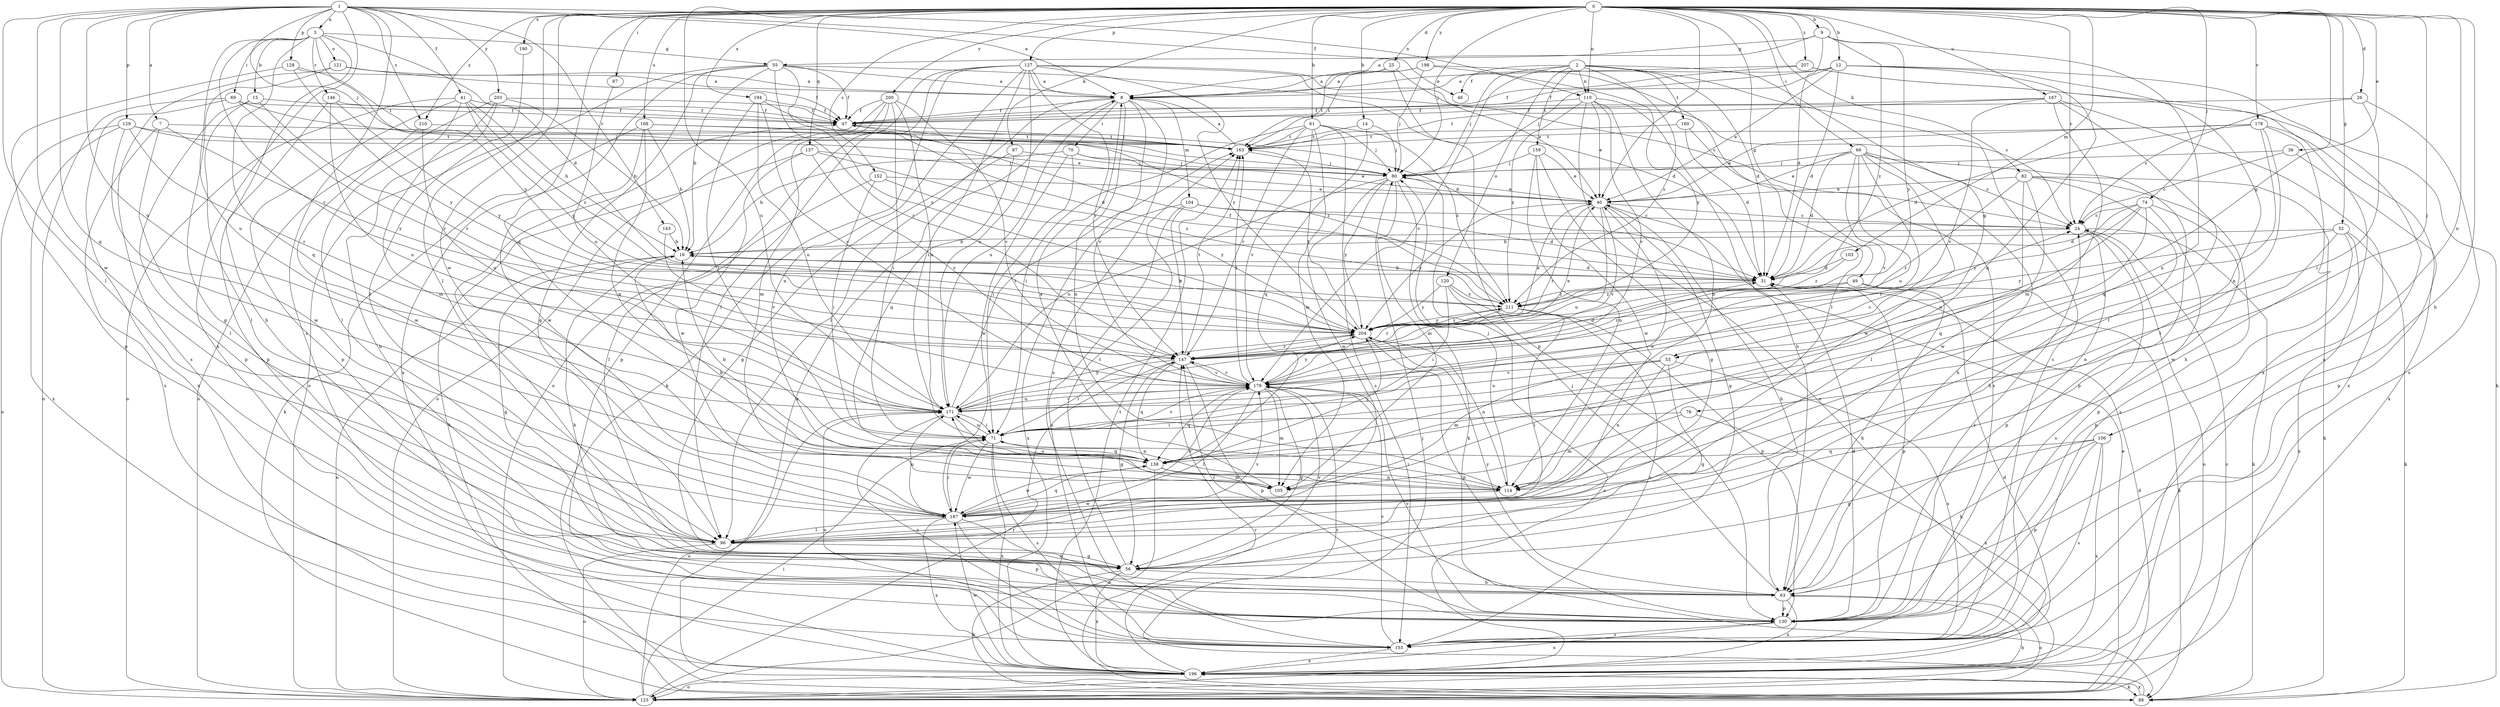 strict digraph  {
0;
1;
2;
3;
7;
8;
9;
12;
14;
15;
16;
24;
25;
26;
31;
36;
40;
41;
46;
47;
49;
52;
53;
55;
56;
61;
63;
66;
67;
69;
70;
71;
74;
76;
80;
82;
87;
88;
96;
103;
104;
105;
106;
110;
114;
120;
121;
123;
127;
128;
129;
130;
137;
138;
143;
146;
147;
152;
155;
159;
160;
163;
167;
168;
171;
178;
179;
187;
190;
194;
196;
198;
200;
203;
204;
207;
210;
211;
0 -> 9  [label=b];
0 -> 12  [label=b];
0 -> 14  [label=b];
0 -> 24  [label=c];
0 -> 25  [label=d];
0 -> 26  [label=d];
0 -> 36  [label=e];
0 -> 40  [label=e];
0 -> 49  [label=g];
0 -> 52  [label=g];
0 -> 53  [label=g];
0 -> 61  [label=h];
0 -> 63  [label=h];
0 -> 66  [label=i];
0 -> 67  [label=i];
0 -> 74  [label=j];
0 -> 76  [label=j];
0 -> 80  [label=j];
0 -> 82  [label=k];
0 -> 87  [label=k];
0 -> 96  [label=l];
0 -> 103  [label=m];
0 -> 106  [label=n];
0 -> 110  [label=n];
0 -> 127  [label=p];
0 -> 137  [label=q];
0 -> 138  [label=q];
0 -> 152  [label=s];
0 -> 167  [label=u];
0 -> 168  [label=u];
0 -> 171  [label=u];
0 -> 178  [label=v];
0 -> 187  [label=w];
0 -> 190  [label=x];
0 -> 194  [label=x];
0 -> 198  [label=y];
0 -> 200  [label=y];
0 -> 207  [label=z];
0 -> 210  [label=z];
1 -> 3  [label=a];
1 -> 7  [label=a];
1 -> 8  [label=a];
1 -> 41  [label=f];
1 -> 46  [label=f];
1 -> 80  [label=j];
1 -> 96  [label=l];
1 -> 110  [label=n];
1 -> 128  [label=p];
1 -> 129  [label=p];
1 -> 138  [label=q];
1 -> 143  [label=r];
1 -> 155  [label=s];
1 -> 171  [label=u];
1 -> 187  [label=w];
1 -> 196  [label=x];
1 -> 203  [label=y];
1 -> 210  [label=z];
2 -> 31  [label=d];
2 -> 46  [label=f];
2 -> 53  [label=g];
2 -> 80  [label=j];
2 -> 110  [label=n];
2 -> 120  [label=o];
2 -> 155  [label=s];
2 -> 159  [label=t];
2 -> 160  [label=t];
2 -> 179  [label=v];
2 -> 211  [label=z];
3 -> 15  [label=b];
3 -> 31  [label=d];
3 -> 55  [label=g];
3 -> 63  [label=h];
3 -> 69  [label=i];
3 -> 121  [label=o];
3 -> 138  [label=q];
3 -> 146  [label=r];
3 -> 147  [label=r];
3 -> 171  [label=u];
3 -> 204  [label=y];
7 -> 96  [label=l];
7 -> 155  [label=s];
7 -> 163  [label=t];
7 -> 204  [label=y];
8 -> 47  [label=f];
8 -> 70  [label=i];
8 -> 96  [label=l];
8 -> 104  [label=m];
8 -> 114  [label=n];
8 -> 155  [label=s];
8 -> 171  [label=u];
8 -> 179  [label=v];
9 -> 8  [label=a];
9 -> 31  [label=d];
9 -> 55  [label=g];
9 -> 114  [label=n];
9 -> 204  [label=y];
9 -> 211  [label=z];
12 -> 8  [label=a];
12 -> 31  [label=d];
12 -> 40  [label=e];
12 -> 47  [label=f];
12 -> 80  [label=j];
12 -> 114  [label=n];
12 -> 138  [label=q];
12 -> 155  [label=s];
14 -> 80  [label=j];
14 -> 138  [label=q];
14 -> 163  [label=t];
15 -> 47  [label=f];
15 -> 96  [label=l];
15 -> 130  [label=p];
15 -> 147  [label=r];
16 -> 31  [label=d];
16 -> 56  [label=g];
16 -> 63  [label=h];
16 -> 123  [label=o];
24 -> 16  [label=b];
24 -> 88  [label=k];
24 -> 123  [label=o];
24 -> 130  [label=p];
24 -> 155  [label=s];
25 -> 8  [label=a];
25 -> 40  [label=e];
25 -> 130  [label=p];
25 -> 163  [label=t];
26 -> 24  [label=c];
26 -> 47  [label=f];
26 -> 71  [label=i];
26 -> 155  [label=s];
31 -> 16  [label=b];
31 -> 130  [label=p];
31 -> 211  [label=z];
36 -> 24  [label=c];
36 -> 80  [label=j];
36 -> 130  [label=p];
40 -> 24  [label=c];
40 -> 56  [label=g];
40 -> 63  [label=h];
40 -> 147  [label=r];
40 -> 171  [label=u];
40 -> 179  [label=v];
40 -> 204  [label=y];
41 -> 16  [label=b];
41 -> 47  [label=f];
41 -> 96  [label=l];
41 -> 123  [label=o];
41 -> 130  [label=p];
41 -> 204  [label=y];
41 -> 211  [label=z];
47 -> 163  [label=t];
47 -> 211  [label=z];
49 -> 63  [label=h];
49 -> 88  [label=k];
49 -> 147  [label=r];
49 -> 211  [label=z];
52 -> 16  [label=b];
52 -> 88  [label=k];
52 -> 114  [label=n];
52 -> 130  [label=p];
52 -> 196  [label=x];
52 -> 204  [label=y];
53 -> 56  [label=g];
53 -> 105  [label=m];
53 -> 114  [label=n];
53 -> 155  [label=s];
53 -> 171  [label=u];
53 -> 179  [label=v];
55 -> 8  [label=a];
55 -> 16  [label=b];
55 -> 24  [label=c];
55 -> 47  [label=f];
55 -> 56  [label=g];
55 -> 123  [label=o];
55 -> 147  [label=r];
55 -> 196  [label=x];
55 -> 204  [label=y];
56 -> 47  [label=f];
56 -> 63  [label=h];
56 -> 88  [label=k];
56 -> 163  [label=t];
56 -> 179  [label=v];
56 -> 196  [label=x];
61 -> 71  [label=i];
61 -> 80  [label=j];
61 -> 105  [label=m];
61 -> 147  [label=r];
61 -> 155  [label=s];
61 -> 163  [label=t];
61 -> 179  [label=v];
61 -> 211  [label=z];
63 -> 80  [label=j];
63 -> 123  [label=o];
63 -> 130  [label=p];
63 -> 147  [label=r];
63 -> 196  [label=x];
63 -> 204  [label=y];
66 -> 24  [label=c];
66 -> 31  [label=d];
66 -> 40  [label=e];
66 -> 63  [label=h];
66 -> 71  [label=i];
66 -> 80  [label=j];
66 -> 130  [label=p];
66 -> 171  [label=u];
66 -> 179  [label=v];
66 -> 187  [label=w];
67 -> 171  [label=u];
69 -> 47  [label=f];
69 -> 80  [label=j];
69 -> 123  [label=o];
69 -> 147  [label=r];
69 -> 196  [label=x];
70 -> 16  [label=b];
70 -> 40  [label=e];
70 -> 71  [label=i];
70 -> 80  [label=j];
70 -> 187  [label=w];
71 -> 138  [label=q];
71 -> 155  [label=s];
71 -> 171  [label=u];
71 -> 179  [label=v];
71 -> 187  [label=w];
71 -> 196  [label=x];
74 -> 24  [label=c];
74 -> 31  [label=d];
74 -> 130  [label=p];
74 -> 138  [label=q];
74 -> 171  [label=u];
74 -> 187  [label=w];
74 -> 204  [label=y];
76 -> 71  [label=i];
76 -> 105  [label=m];
76 -> 196  [label=x];
80 -> 40  [label=e];
80 -> 88  [label=k];
80 -> 105  [label=m];
80 -> 171  [label=u];
80 -> 187  [label=w];
80 -> 204  [label=y];
82 -> 40  [label=e];
82 -> 63  [label=h];
82 -> 88  [label=k];
82 -> 96  [label=l];
82 -> 147  [label=r];
82 -> 155  [label=s];
82 -> 187  [label=w];
87 -> 56  [label=g];
87 -> 80  [label=j];
87 -> 138  [label=q];
88 -> 8  [label=a];
88 -> 80  [label=j];
88 -> 147  [label=r];
88 -> 196  [label=x];
96 -> 56  [label=g];
96 -> 123  [label=o];
96 -> 179  [label=v];
103 -> 31  [label=d];
103 -> 211  [label=z];
104 -> 24  [label=c];
104 -> 31  [label=d];
104 -> 147  [label=r];
104 -> 155  [label=s];
104 -> 196  [label=x];
105 -> 8  [label=a];
105 -> 171  [label=u];
106 -> 56  [label=g];
106 -> 63  [label=h];
106 -> 130  [label=p];
106 -> 138  [label=q];
106 -> 155  [label=s];
106 -> 196  [label=x];
110 -> 40  [label=e];
110 -> 47  [label=f];
110 -> 63  [label=h];
110 -> 114  [label=n];
110 -> 123  [label=o];
110 -> 179  [label=v];
110 -> 211  [label=z];
114 -> 16  [label=b];
114 -> 40  [label=e];
114 -> 71  [label=i];
114 -> 80  [label=j];
114 -> 187  [label=w];
120 -> 71  [label=i];
120 -> 123  [label=o];
120 -> 130  [label=p];
120 -> 204  [label=y];
120 -> 211  [label=z];
121 -> 8  [label=a];
121 -> 47  [label=f];
121 -> 56  [label=g];
121 -> 155  [label=s];
123 -> 24  [label=c];
123 -> 31  [label=d];
123 -> 40  [label=e];
123 -> 63  [label=h];
123 -> 71  [label=i];
123 -> 147  [label=r];
123 -> 171  [label=u];
127 -> 8  [label=a];
127 -> 24  [label=c];
127 -> 31  [label=d];
127 -> 71  [label=i];
127 -> 88  [label=k];
127 -> 96  [label=l];
127 -> 114  [label=n];
127 -> 123  [label=o];
127 -> 147  [label=r];
127 -> 171  [label=u];
127 -> 204  [label=y];
128 -> 8  [label=a];
128 -> 130  [label=p];
128 -> 163  [label=t];
128 -> 204  [label=y];
129 -> 40  [label=e];
129 -> 123  [label=o];
129 -> 147  [label=r];
129 -> 163  [label=t];
129 -> 187  [label=w];
129 -> 196  [label=x];
130 -> 24  [label=c];
130 -> 31  [label=d];
130 -> 155  [label=s];
130 -> 179  [label=v];
130 -> 196  [label=x];
137 -> 80  [label=j];
137 -> 88  [label=k];
137 -> 179  [label=v];
137 -> 187  [label=w];
137 -> 211  [label=z];
138 -> 16  [label=b];
138 -> 105  [label=m];
138 -> 114  [label=n];
138 -> 123  [label=o];
138 -> 187  [label=w];
138 -> 204  [label=y];
143 -> 16  [label=b];
143 -> 179  [label=v];
146 -> 47  [label=f];
146 -> 130  [label=p];
146 -> 171  [label=u];
146 -> 204  [label=y];
147 -> 31  [label=d];
147 -> 40  [label=e];
147 -> 56  [label=g];
147 -> 71  [label=i];
147 -> 130  [label=p];
147 -> 138  [label=q];
147 -> 163  [label=t];
147 -> 179  [label=v];
152 -> 40  [label=e];
152 -> 71  [label=i];
152 -> 96  [label=l];
152 -> 204  [label=y];
155 -> 171  [label=u];
155 -> 179  [label=v];
155 -> 196  [label=x];
159 -> 40  [label=e];
159 -> 56  [label=g];
159 -> 80  [label=j];
159 -> 114  [label=n];
159 -> 187  [label=w];
160 -> 31  [label=d];
160 -> 155  [label=s];
160 -> 163  [label=t];
163 -> 8  [label=a];
163 -> 80  [label=j];
167 -> 47  [label=f];
167 -> 96  [label=l];
167 -> 105  [label=m];
167 -> 163  [label=t];
167 -> 179  [label=v];
167 -> 196  [label=x];
168 -> 16  [label=b];
168 -> 31  [label=d];
168 -> 88  [label=k];
168 -> 138  [label=q];
168 -> 163  [label=t];
168 -> 187  [label=w];
171 -> 71  [label=i];
171 -> 114  [label=n];
171 -> 155  [label=s];
171 -> 163  [label=t];
171 -> 179  [label=v];
171 -> 204  [label=y];
178 -> 31  [label=d];
178 -> 40  [label=e];
178 -> 63  [label=h];
178 -> 96  [label=l];
178 -> 138  [label=q];
178 -> 163  [label=t];
178 -> 196  [label=x];
179 -> 24  [label=c];
179 -> 56  [label=g];
179 -> 96  [label=l];
179 -> 105  [label=m];
179 -> 138  [label=q];
179 -> 147  [label=r];
179 -> 163  [label=t];
179 -> 171  [label=u];
179 -> 204  [label=y];
187 -> 63  [label=h];
187 -> 71  [label=i];
187 -> 96  [label=l];
187 -> 130  [label=p];
187 -> 138  [label=q];
187 -> 171  [label=u];
187 -> 179  [label=v];
187 -> 196  [label=x];
190 -> 96  [label=l];
194 -> 31  [label=d];
194 -> 47  [label=f];
194 -> 71  [label=i];
194 -> 171  [label=u];
194 -> 179  [label=v];
196 -> 31  [label=d];
196 -> 88  [label=k];
196 -> 123  [label=o];
196 -> 163  [label=t];
196 -> 179  [label=v];
196 -> 187  [label=w];
198 -> 8  [label=a];
198 -> 80  [label=j];
198 -> 96  [label=l];
198 -> 163  [label=t];
198 -> 204  [label=y];
200 -> 47  [label=f];
200 -> 71  [label=i];
200 -> 105  [label=m];
200 -> 123  [label=o];
200 -> 130  [label=p];
200 -> 171  [label=u];
200 -> 179  [label=v];
203 -> 16  [label=b];
203 -> 47  [label=f];
203 -> 63  [label=h];
203 -> 105  [label=m];
203 -> 123  [label=o];
204 -> 40  [label=e];
204 -> 114  [label=n];
204 -> 130  [label=p];
204 -> 147  [label=r];
204 -> 163  [label=t];
204 -> 211  [label=z];
207 -> 8  [label=a];
207 -> 47  [label=f];
207 -> 88  [label=k];
207 -> 196  [label=x];
210 -> 163  [label=t];
210 -> 171  [label=u];
210 -> 187  [label=w];
211 -> 16  [label=b];
211 -> 47  [label=f];
211 -> 96  [label=l];
211 -> 147  [label=r];
211 -> 155  [label=s];
211 -> 204  [label=y];
}
